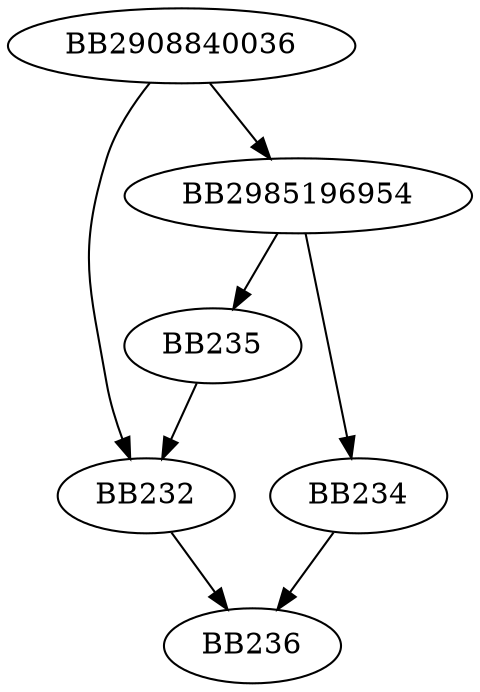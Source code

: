 digraph G{
	BB2908840036->BB232;
	BB2908840036->BB2985196954;
	BB2985196954->BB234;
	BB2985196954->BB235;
	BB235->BB232;
	BB232->BB236;
	BB234->BB236;
}
